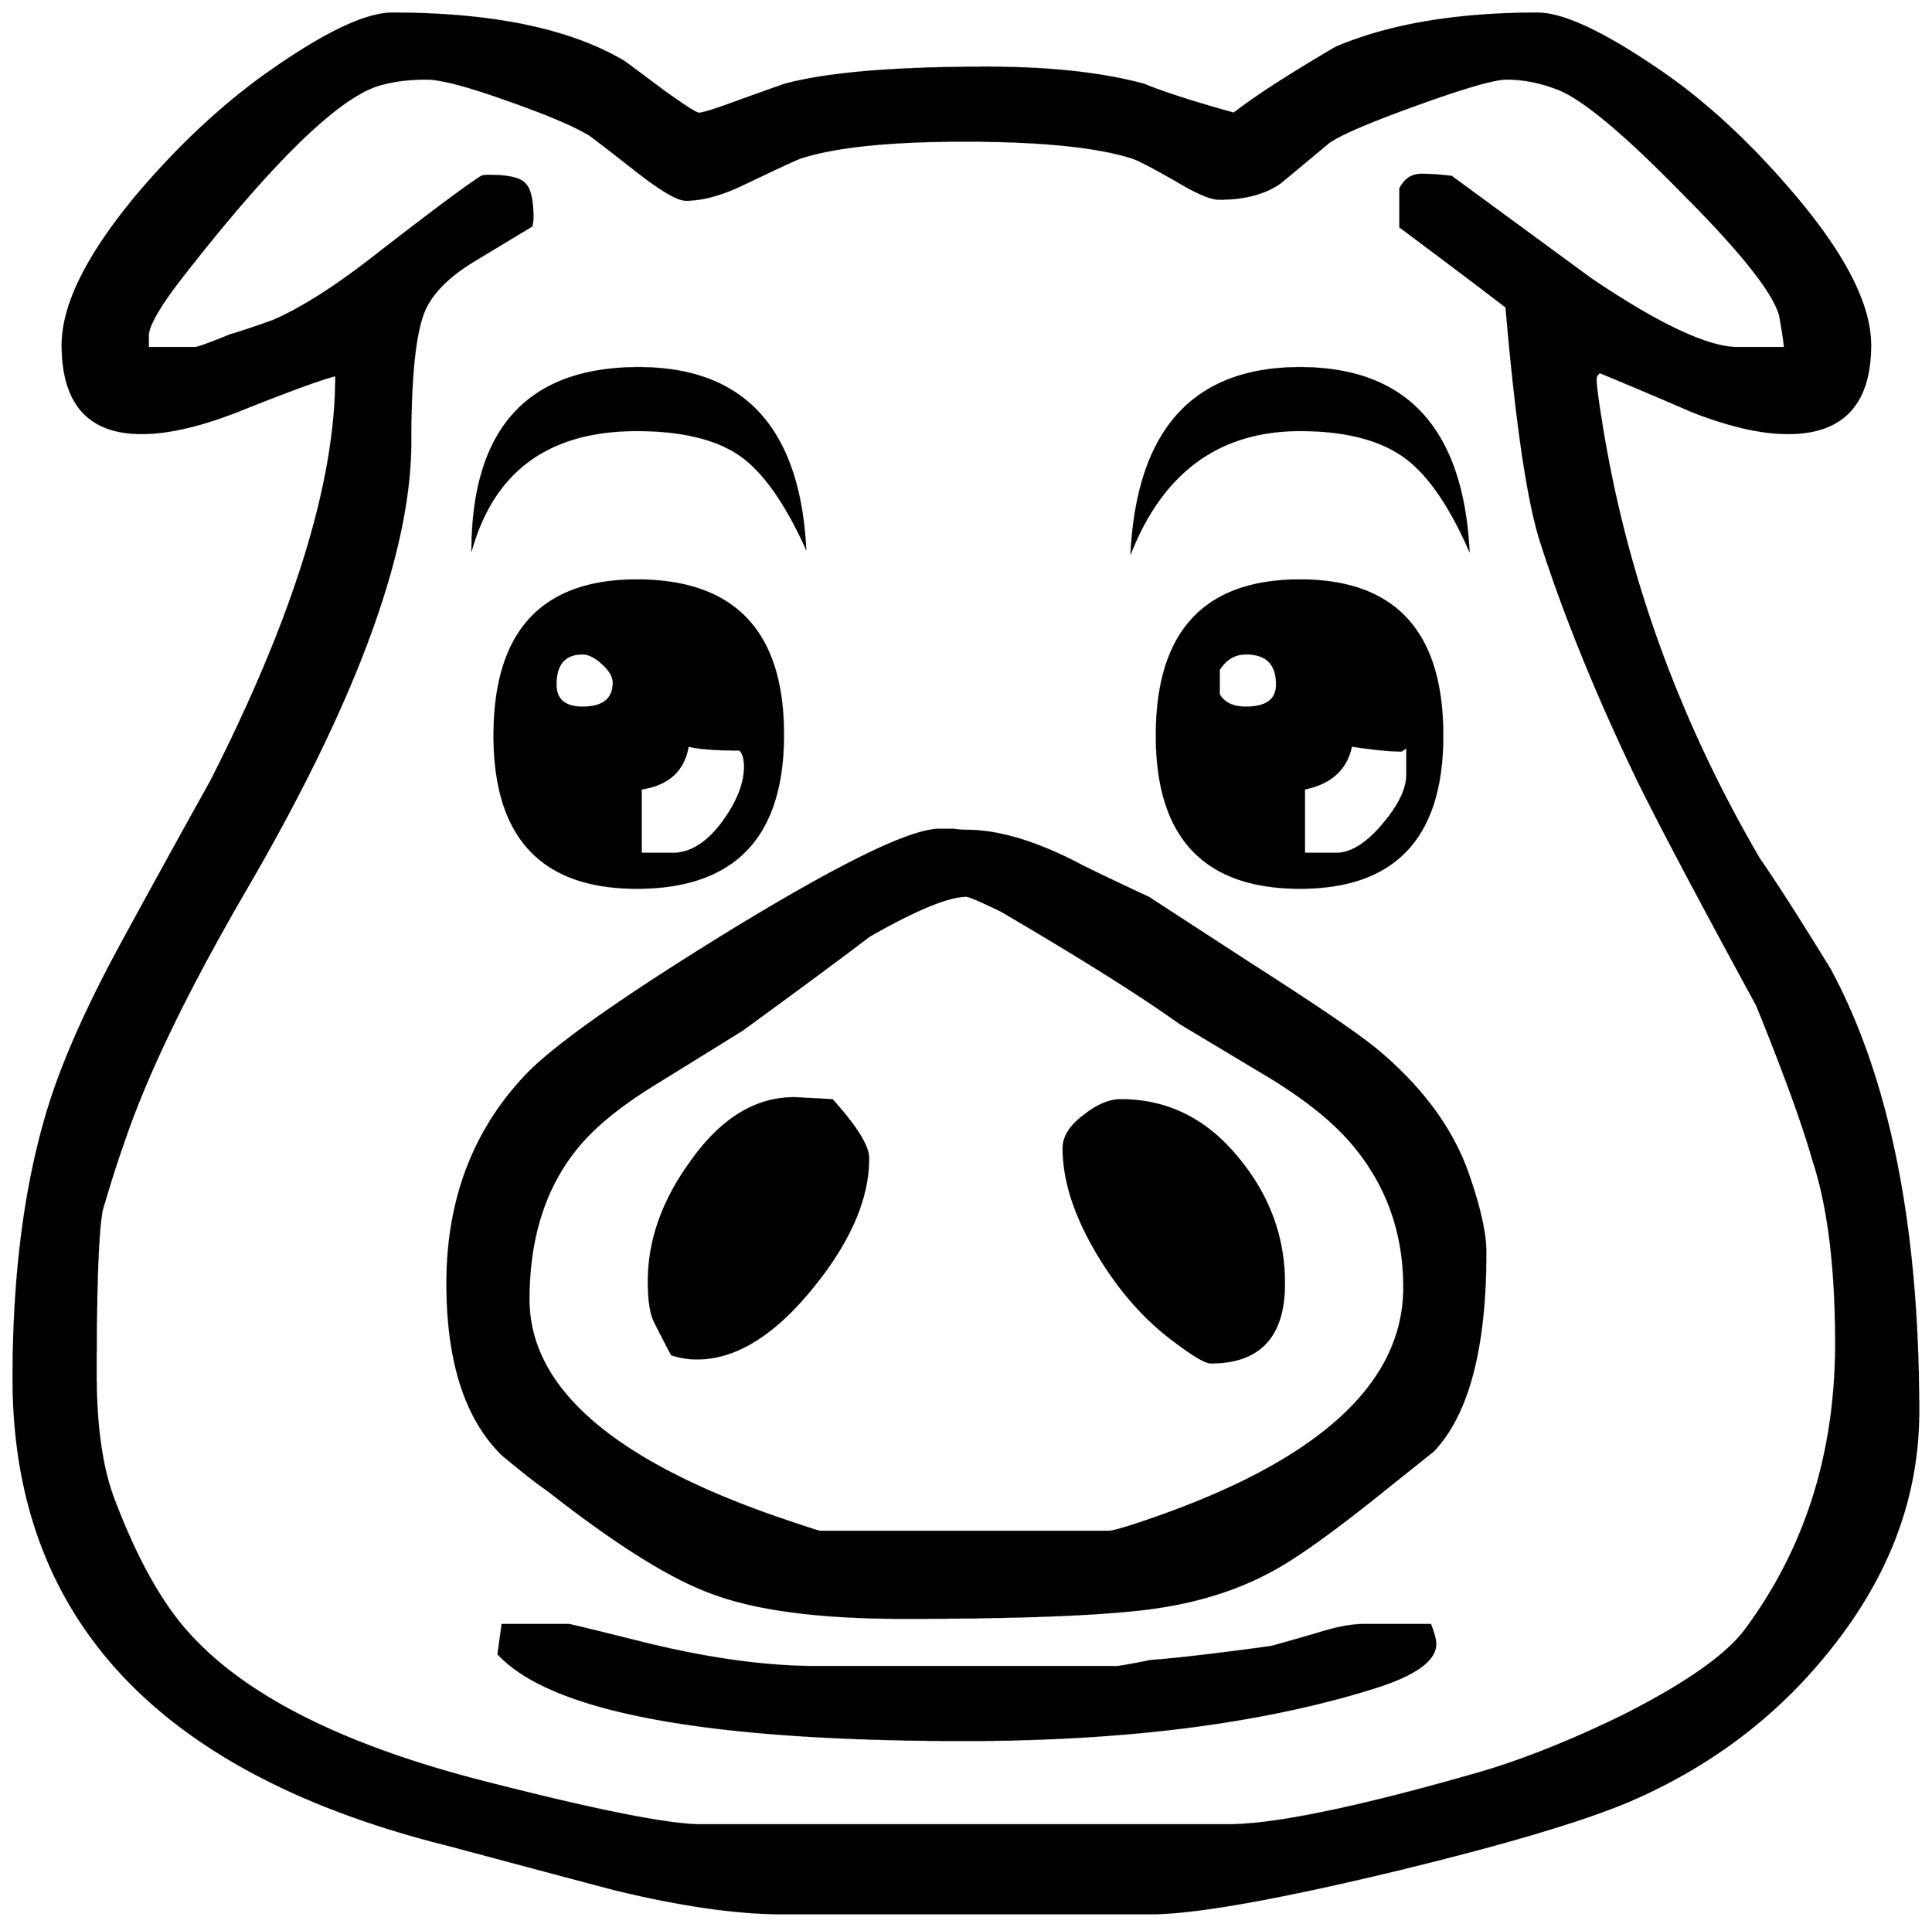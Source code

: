 


\begin{tikzpicture}[y=0.80pt, x=0.80pt, yscale=-1.0, xscale=1.0, inner sep=0pt, outer sep=0pt]
\begin{scope}[shift={(100.0,1707.0)},nonzero rule]
  \path[draw=.,fill=.,line width=1.600pt] (1983.0,-136.0) ..
    controls (1983.0,-52.667) and (1954.333,25.333) .. (1897.0,98.0)
    .. controls (1844.333,165.333) and (1777.333,216.667) ..
    (1696.0,252.0) .. controls (1649.333,272.0) and (1571.0,295.333)
    .. (1461.0,322.0) .. controls (1341.667,350.667) and
    (1260.333,365.0) .. (1217.0,365.0) -- (849.0,365.0) ..
    controls (803.667,365.0) and (748.0,357.0) .. (682.0,341.0) ..
    controls (626.667,326.333) and (571.667,311.667) .. (517.0,297.0) ..
    controls (227.0,225.0) and (82.0,69.667) .. (82.0,-169.0) ..
    controls (82.0,-274.333) and (94.0,-365.333) .. (118.0,-442.0)
    .. controls (132.667,-488.667) and (157.333,-543.667) ..
    (192.0,-607.0) .. controls (220.667,-659.667) and (249.667,-712.333)
    .. (279.0,-765.0) .. controls (363.0,-930.333) and
    (404.667,-1065.667) .. (404.0,-1171.0) .. controls
    (390.0,-1167.667) and (358.0,-1156.0) .. (308.0,-1136.0) ..
    controls (269.333,-1120.667) and (236.667,-1113.0) ..
    (210.0,-1113.0) .. controls (157.333,-1113.0) and
    (131.0,-1142.333) .. (131.0,-1201.0) .. controls
    (131.0,-1241.0) and (155.667,-1290.667) .. (205.0,-1350.0) ..
    controls (245.0,-1397.333) and (287.0,-1437.0) ..
    (331.0,-1469.0) .. controls (389.667,-1511.0) and
    (432.667,-1532.0) .. (460.0,-1532.0) .. controls
    (560.0,-1532.0) and (637.0,-1516.0) .. (691.0,-1484.0) ..
    controls (693.0,-1482.667) and (706.0,-1473.0) ..
    (730.0,-1455.0) .. controls (751.333,-1439.667) and
    (763.333,-1432.0) .. (766.0,-1432.0) .. controls
    (770.0,-1432.0) and (783.667,-1436.333) .. (807.0,-1445.0) ..
    controls (833.0,-1454.333) and (848.0,-1459.667) ..
    (852.0,-1461.0) .. controls (894.0,-1472.333) and
    (961.0,-1478.0) .. (1053.0,-1478.0) .. controls
    (1115.667,-1478.0) and (1168.0,-1472.333) .. (1210.0,-1461.0) ..
    controls (1229.333,-1453.0) and (1259.333,-1443.333) ..
    (1300.0,-1432.0) .. controls (1321.333,-1448.667) and
    (1355.333,-1470.667) .. (1402.0,-1498.0) .. controls
    (1455.333,-1520.667) and (1522.333,-1532.0) .. (1603.0,-1532.0) ..
    controls (1628.333,-1532.0) and (1668.333,-1513.333) ..
    (1723.0,-1476.0) .. controls (1768.333,-1445.333) and
    (1812.667,-1404.667) .. (1856.0,-1354.0) .. controls
    (1908.667,-1292.667) and (1935.0,-1241.667) .. (1935.0,-1201.0) ..
    controls (1935.0,-1142.333) and (1907.667,-1113.0) ..
    (1853.0,-1113.0) .. controls (1826.333,-1113.0) and
    (1794.333,-1120.333) .. (1757.0,-1135.0) .. controls
    (1726.333,-1148.333) and (1695.667,-1161.333) .. (1665.0,-1174.0) ..
    controls (1662.333,-1172.0) and (1661.0,-1169.667) ..
    (1661.0,-1167.0) .. controls (1661.0,-1160.333) and
    (1663.333,-1143.0) .. (1668.0,-1115.0) .. controls
    (1692.667,-966.333) and (1744.667,-824.0) .. (1824.0,-688.0) ..
    controls (1840.667,-664.0) and (1864.333,-627.0) ..
    (1895.0,-577.0) .. controls (1953.667,-467.667) and
    (1983.0,-320.667) .. (1983.0,-136.0) -- cycle(1901.0,-204.0)
    .. controls (1901.0,-280.667) and (1893.333,-342.0) ..
    (1878.0,-388.0) .. controls (1868.0,-423.333) and
    (1849.333,-474.667) .. (1822.0,-542.0) .. controls
    (1765.333,-646.0) and (1725.667,-721.0) .. (1703.0,-767.0) ..
    controls (1662.333,-851.667) and (1630.333,-930.333) ..
    (1607.0,-1003.0) .. controls (1593.667,-1043.667) and
    (1582.0,-1122.333) .. (1572.0,-1239.0) .. controls
    (1548.667,-1257.0) and (1513.333,-1283.667) .. (1466.0,-1319.0) --
    (1466.0,-1357.0) .. controls (1470.667,-1366.333) and
    (1477.667,-1371.0) .. (1487.0,-1371.0) .. controls
    (1496.333,-1371.0) and (1506.333,-1370.333) .. (1517.0,-1369.0) ..
    controls (1609.667,-1301.0) and (1656.0,-1267.0) ..
    (1656.0,-1267.0) .. controls (1724.0,-1221.0) and
    (1773.0,-1198.0) .. (1803.0,-1198.0) -- (1850.0,-1198.0) ..
    controls (1849.333,-1205.333) and (1847.667,-1216.333) ..
    (1845.0,-1231.0) .. controls (1838.333,-1254.333) and
    (1805.667,-1295.333) .. (1747.0,-1354.0) .. controls
    (1689.0,-1413.333) and (1647.667,-1447.667) .. (1623.0,-1457.0) ..
    controls (1605.667,-1463.667) and (1588.667,-1467.0) ..
    (1572.0,-1467.0) .. controls (1560.0,-1467.0) and
    (1530.0,-1458.333) .. (1482.0,-1441.0) .. controls
    (1434.0,-1423.667) and (1404.667,-1411.0) .. (1394.0,-1403.0) ..
    controls (1378.0,-1389.667) and (1362.0,-1376.333) ..
    (1346.0,-1363.0) .. controls (1330.667,-1352.333) and
    (1310.333,-1347.0) .. (1285.0,-1347.0) .. controls
    (1277.0,-1347.0) and (1263.0,-1353.0) .. (1243.0,-1365.0) ..
    controls (1219.667,-1378.333) and (1205.0,-1386.0) ..
    (1199.0,-1388.0) .. controls (1163.667,-1399.333) and
    (1107.667,-1405.0) .. (1031.0,-1405.0) .. controls
    (956.333,-1405.0) and (901.667,-1399.333) .. (867.0,-1388.0) ..
    controls (861.667,-1386.0) and (843.0,-1377.333) ..
    (811.0,-1362.0) .. controls (789.0,-1351.333) and
    (769.667,-1346.0) .. (753.0,-1346.0) .. controls
    (745.0,-1346.0) and (729.0,-1355.333) .. (705.0,-1374.0) ..
    controls (674.333,-1398.0) and (658.333,-1410.333) ..
    (657.0,-1411.0) .. controls (641.667,-1420.333) and
    (615.0,-1431.667) .. (577.0,-1445.0) .. controls
    (536.333,-1459.667) and (508.667,-1467.0) .. (494.0,-1467.0) ..
    controls (476.667,-1467.0) and (461.0,-1465.0) ..
    (447.0,-1461.0) .. controls (406.333,-1449.0) and
    (341.667,-1386.333) .. (253.0,-1273.0) .. controls
    (228.333,-1241.667) and (216.0,-1220.667) .. (216.0,-1210.0) --
    (216.0,-1198.0) -- (263.0,-1198.0) .. controls
    (265.667,-1198.0) and (277.667,-1202.333) .. (299.0,-1211.0) ..
    controls (308.333,-1213.667) and (322.333,-1218.333) ..
    (341.0,-1225.0) .. controls (370.333,-1237.667) and
    (405.667,-1260.333) .. (447.0,-1293.0) .. controls
    (500.333,-1334.333) and (534.333,-1359.667) .. (549.0,-1369.0) ..
    controls (550.333,-1369.667) and (552.667,-1370.0) ..
    (556.0,-1370.0) .. controls (575.333,-1370.0) and
    (587.333,-1367.333) .. (592.0,-1362.0) .. controls
    (597.333,-1357.333) and (600.0,-1345.667) .. (600.0,-1327.0) ..
    controls (600.0,-1326.333) and (599.667,-1324.0) ..
    (599.0,-1320.0) .. controls (599.0,-1320.0) and
    (579.667,-1308.333) .. (541.0,-1285.0) .. controls
    (517.0,-1270.333) and (501.0,-1254.667) .. (493.0,-1238.0) ..
    controls (483.0,-1217.333) and (478.0,-1172.667) ..
    (478.0,-1104.0) .. controls (478.0,-994.667) and
    (423.333,-846.0) .. (314.0,-658.0) .. controls (254.667,-556.0)
    and (213.667,-471.0) .. (191.0,-403.0) .. controls
    (185.667,-388.333) and (178.667,-366.333) .. (170.0,-337.0) ..
    controls (166.0,-315.0) and (164.0,-260.667) .. (164.0,-174.0)
    .. controls (164.0,-121.333) and (170.0,-79.333) ..
    (182.0,-48.0) .. controls (204.0,10.0) and (228.333,54.0) ..
    (255.0,84.0) .. controls (311.0,147.333) and (408.667,197.0) ..
    (548.0,233.0) .. controls (662.0,262.333) and (735.333,277.0) ..
    (768.0,277.0) -- (1294.0,277.0) .. controls (1340.667,277.0)
    and (1424.333,259.667) .. (1545.0,225.0) .. controls
    (1588.333,212.333) and (1636.0,193.333) .. (1688.0,168.0) ..
    controls (1750.0,136.667) and (1790.667,108.333) .. (1810.0,83.0)
    .. controls (1870.667,1.667) and (1901.0,-94.0) ..
    (1901.0,-204.0) -- cycle(1534.0,-999.0) .. controls
    (1514.667,-1042.333) and (1493.667,-1072.333) .. (1471.0,-1089.0) ..
    controls (1446.333,-1107.0) and (1411.333,-1116.0) ..
    (1366.0,-1116.0) .. controls (1286.667,-1116.0) and
    (1230.667,-1076.333) .. (1198.0,-997.0) .. controls
    (1205.333,-1117.667) and (1261.333,-1178.0) .. (1366.0,-1178.0) ..
    controls (1470.667,-1178.0) and (1526.667,-1118.333) ..
    (1534.0,-999.0) -- cycle(1508.0,-811.0) .. controls
    (1508.0,-709.667) and (1460.667,-659.0) .. (1366.0,-659.0) ..
    controls (1270.667,-659.0) and (1223.0,-709.667) ..
    (1223.0,-811.0) .. controls (1223.0,-914.333) and
    (1270.667,-966.0) .. (1366.0,-966.0) .. controls
    (1460.667,-966.0) and (1508.0,-914.333) .. (1508.0,-811.0) --
    cycle(872.0,-1001.0) .. controls (852.0,-1044.333) and
    (831.0,-1074.0) .. (809.0,-1090.0) .. controls
    (785.0,-1107.333) and (750.0,-1116.0) .. (704.0,-1116.0) ..
    controls (618.0,-1116.0) and (563.333,-1077.667) ..
    (540.0,-1001.0) .. controls (542.0,-1119.0) and
    (597.333,-1178.0) .. (706.0,-1178.0) .. controls
    (809.333,-1178.0) and (864.667,-1119.0) .. (872.0,-1001.0) --
    cycle(850.0,-812.0) .. controls (850.0,-710.0) and
    (801.333,-659.0) .. (704.0,-659.0) .. controls (609.333,-659.0)
    and (562.0,-709.667) .. (562.0,-811.0) .. controls
    (562.0,-914.333) and (609.333,-966.0) .. (704.0,-966.0) ..
    controls (801.333,-966.0) and (850.0,-914.667) .. (850.0,-812.0)
    -- cycle(1551.0,-295.0) .. controls (1551.0,-199.667) and
    (1533.667,-133.667) .. (1499.0,-97.0) .. controls (1489.0,-89.0)
    and (1474.0,-77.0) .. (1454.0,-61.0) .. controls
    (1402.0,-19.0) and (1363.667,8.667) .. (1339.0,22.0) .. controls
    (1300.333,43.333) and (1255.0,56.667) .. (1203.0,62.0) .. controls
    (1153.667,67.333) and (1076.0,70.0) .. (970.0,70.0) .. controls
    (886.667,70.0) and (823.0,61.667) .. (779.0,45.0) .. controls
    (738.333,30.333) and (684.0,-3.667) .. (616.0,-57.0) .. controls
    (605.333,-64.333) and (590.0,-76.333) .. (570.0,-93.0) .. controls
    (533.333,-129.0) and (515.0,-186.0) .. (515.0,-264.0) ..
    controls (515.0,-347.333) and (541.333,-416.667) .. (594.0,-472.0)
    .. controls (622.0,-501.333) and (689.0,-548.667) ..
    (795.0,-614.0) .. controls (907.0,-682.667) and (977.333,-717.0)
    .. (1006.0,-717.0) .. controls (1009.333,-717.0) and
    (1014.0,-717.0) .. (1020.0,-717.0) .. controls
    (1025.333,-716.333) and (1029.667,-716.0) .. (1033.0,-716.0) ..
    controls (1065.667,-716.0) and (1104.0,-704.333) ..
    (1148.0,-681.0) .. controls (1162.667,-673.667) and
    (1185.0,-663.0) .. (1215.0,-649.0) .. controls
    (1217.0,-647.667) and (1251.333,-625.333) .. (1318.0,-582.0) ..
    controls (1384.667,-539.333) and (1427.0,-510.333) ..
    (1445.0,-495.0) .. controls (1489.0,-457.667) and
    (1518.667,-416.667) .. (1534.0,-372.0) .. controls
    (1545.333,-339.333) and (1551.0,-313.667) .. (1551.0,-295.0) --
    cycle(1501.0,96.0) .. controls (1501.0,112.0) and
    (1481.333,126.333) .. (1442.0,139.0) .. controls (1330.0,174.333)
    and (1193.0,192.0) .. (1031.0,192.0) .. controls
    (774.333,192.0) and (619.333,163.333) .. (566.0,106.0) --
    (570.0,77.0) -- (636.0,77.0) .. controls (637.333,77.0) and
    (662.0,83.0) .. (710.0,95.0) .. controls (774.667,111.0) and
    (832.333,119.0) .. (883.0,119.0) -- (1183.0,119.0) .. controls
    (1185.667,119.0) and (1197.0,117.0) .. (1217.0,113.0) ..
    controls (1243.667,111.0) and (1283.667,106.333) .. (1337.0,99.0)
    .. controls (1342.333,97.667) and (1357.667,93.333) .. (1383.0,86.0)
    .. controls (1401.667,80.0) and (1417.333,77.0) .. (1430.0,77.0)
    -- (1496.0,77.0) .. controls (1499.333,85.667) and (1501.0,92.0)
    .. (1501.0,96.0) -- cycle(1343.0,-862.0) .. controls
    (1343.0,-882.667) and (1332.667,-893.0) .. (1312.0,-893.0) ..
    controls (1300.667,-893.0) and (1291.667,-887.667) ..
    (1285.0,-877.0) -- (1285.0,-852.0) .. controls
    (1289.667,-843.333) and (1298.667,-839.0) .. (1312.0,-839.0) ..
    controls (1332.667,-839.0) and (1343.0,-846.667) ..
    (1343.0,-862.0) -- cycle(1473.0,-772.0) -- (1473.0,-800.0)
    -- (1467.0,-796.0) .. controls (1455.667,-796.0) and
    (1439.0,-797.667) .. (1417.0,-801.0) .. controls
    (1412.333,-777.667) and (1396.667,-763.333) .. (1370.0,-758.0) --
    (1370.0,-693.0) -- (1402.0,-693.0) .. controls
    (1416.667,-693.0) and (1432.0,-702.333) .. (1448.0,-721.0) ..
    controls (1464.667,-740.333) and (1473.0,-757.333) ..
    (1473.0,-772.0) -- cycle(681.0,-864.0) .. controls
    (681.0,-870.0) and (677.333,-876.333) .. (670.0,-883.0) ..
    controls (662.667,-889.667) and (656.0,-893.0) .. (650.0,-893.0)
    .. controls (632.0,-893.0) and (623.0,-882.667) ..
    (623.0,-862.0) .. controls (623.0,-846.667) and (632.0,-839.0)
    .. (650.0,-839.0) .. controls (670.667,-839.0) and
    (681.0,-847.333) .. (681.0,-864.0) -- cycle(812.0,-780.0) ..
    controls (812.0,-788.0) and (810.333,-793.667) .. (807.0,-797.0)
    .. controls (783.0,-797.0) and (765.667,-798.333) ..
    (755.0,-801.0) .. controls (751.0,-776.333) and (735.333,-762.0)
    .. (708.0,-758.0) -- (708.0,-693.0) -- (740.0,-693.0) ..
    controls (757.333,-693.0) and (773.667,-703.0) .. (789.0,-723.0)
    .. controls (804.333,-743.667) and (812.0,-762.667) ..
    (812.0,-780.0) -- cycle(1470.0,-260.0) .. controls
    (1470.0,-315.333) and (1452.667,-363.333) .. (1418.0,-404.0) ..
    controls (1399.333,-426.0) and (1372.0,-448.0) ..
    (1336.0,-470.0) .. controls (1306.0,-488.0) and
    (1276.0,-506.0) .. (1246.0,-524.0) .. controls
    (1208.0,-551.333) and (1148.667,-588.667) .. (1068.0,-636.0) ..
    controls (1047.333,-646.0) and (1035.667,-651.0) ..
    (1033.0,-651.0) .. controls (1015.0,-651.0) and
    (982.667,-637.667) .. (936.0,-611.0) .. controls (908.0,-589.667)
    and (865.667,-558.333) .. (809.0,-517.0) .. controls
    (781.0,-499.667) and (753.0,-482.333) .. (725.0,-465.0) ..
    controls (691.0,-444.333) and (665.333,-424.0) .. (648.0,-404.0)
    .. controls (613.333,-364.0) and (596.0,-312.0) ..
    (596.0,-248.0) .. controls (596.0,-160.0) and (678.667,-87.333)
    .. (844.0,-30.0) .. controls (871.333,-20.667) and (885.667,-16.0)
    .. (887.0,-16.0) -- (1175.0,-16.0) .. controls
    (1179.667,-16.0) and (1195.333,-20.667) .. (1222.0,-30.0) ..
    controls (1387.333,-88.0) and (1470.0,-164.667) ..
    (1470.0,-260.0) -- cycle(1350.0,-264.0) .. controls
    (1350.0,-211.333) and (1325.667,-185.0) .. (1277.0,-185.0) ..
    controls (1271.667,-185.0) and (1259.333,-192.333) ..
    (1240.0,-207.0) .. controls (1211.333,-228.333) and
    (1186.333,-256.667) .. (1165.0,-292.0) .. controls
    (1141.667,-330.667) and (1130.0,-366.333) .. (1130.0,-399.0) ..
    controls (1130.0,-410.333) and (1136.667,-421.0) ..
    (1150.0,-431.0) .. controls (1163.333,-441.667) and
    (1175.667,-447.0) .. (1187.0,-447.0) .. controls
    (1233.0,-447.0) and (1271.667,-428.0) .. (1303.0,-390.0) ..
    controls (1334.333,-352.667) and (1350.0,-310.667) ..
    (1350.0,-264.0) -- cycle(935.0,-389.0) .. controls
    (935.0,-349.0) and (916.667,-306.333) .. (880.0,-261.0) ..
    controls (841.333,-213.0) and (802.667,-189.0) .. (764.0,-189.0)
    .. controls (756.0,-189.0) and (747.667,-190.333) ..
    (739.0,-193.0) .. controls (733.0,-204.333) and (727.333,-215.333)
    .. (722.0,-226.0) .. controls (718.0,-234.0) and
    (716.0,-247.333) .. (716.0,-266.0) .. controls (716.0,-306.667)
    and (730.0,-346.333) .. (758.0,-385.0) .. controls
    (788.0,-427.667) and (822.333,-449.0) .. (861.0,-449.0) ..
    controls (862.333,-449.0) and (875.0,-448.333) .. (899.0,-447.0)
    .. controls (923.0,-420.333) and (935.0,-401.0) ..
    (935.0,-389.0) -- cycle;
\end{scope}

\end{tikzpicture}


